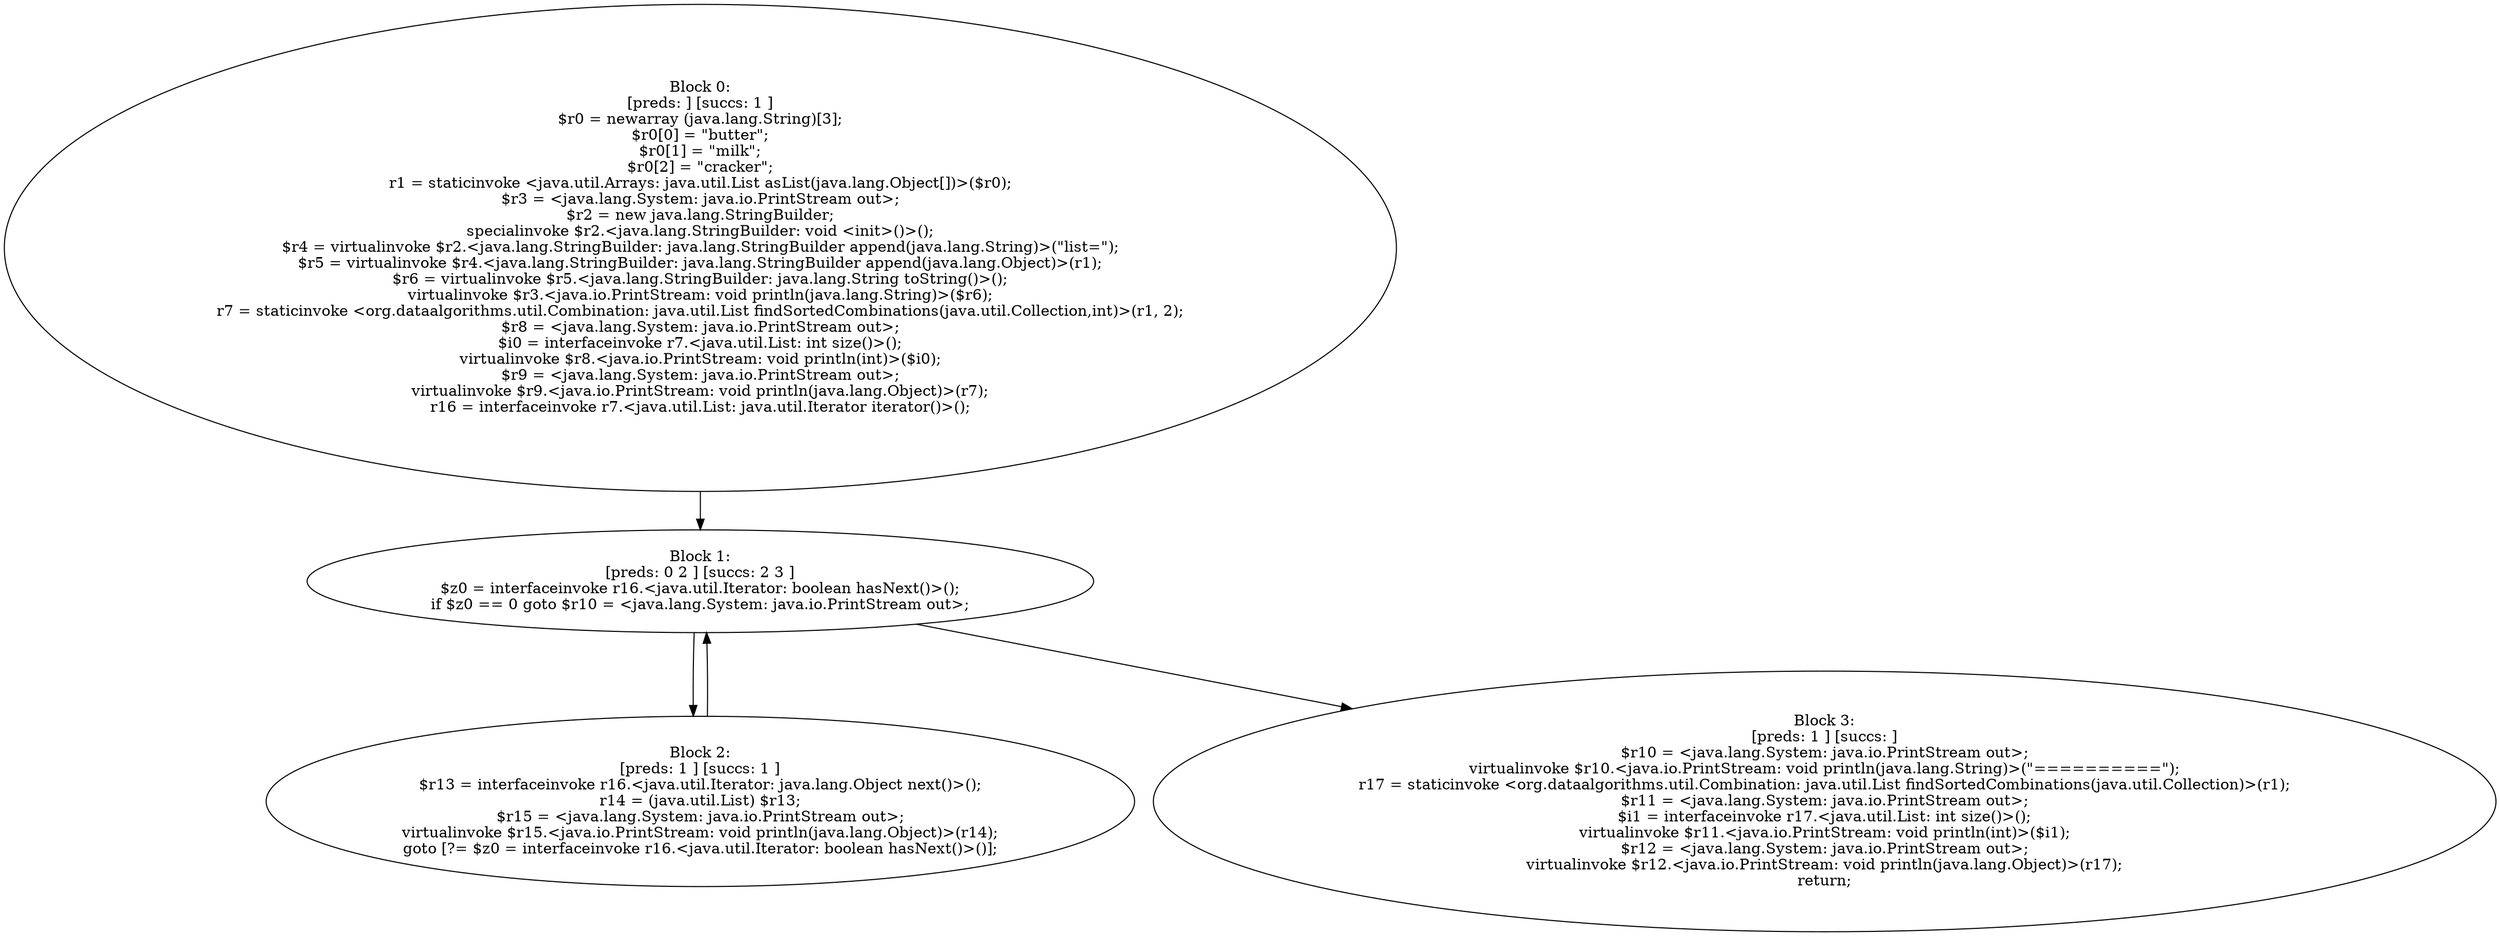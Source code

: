 digraph "unitGraph" {
    "Block 0:
[preds: ] [succs: 1 ]
$r0 = newarray (java.lang.String)[3];
$r0[0] = \"butter\";
$r0[1] = \"milk\";
$r0[2] = \"cracker\";
r1 = staticinvoke <java.util.Arrays: java.util.List asList(java.lang.Object[])>($r0);
$r3 = <java.lang.System: java.io.PrintStream out>;
$r2 = new java.lang.StringBuilder;
specialinvoke $r2.<java.lang.StringBuilder: void <init>()>();
$r4 = virtualinvoke $r2.<java.lang.StringBuilder: java.lang.StringBuilder append(java.lang.String)>(\"list=\");
$r5 = virtualinvoke $r4.<java.lang.StringBuilder: java.lang.StringBuilder append(java.lang.Object)>(r1);
$r6 = virtualinvoke $r5.<java.lang.StringBuilder: java.lang.String toString()>();
virtualinvoke $r3.<java.io.PrintStream: void println(java.lang.String)>($r6);
r7 = staticinvoke <org.dataalgorithms.util.Combination: java.util.List findSortedCombinations(java.util.Collection,int)>(r1, 2);
$r8 = <java.lang.System: java.io.PrintStream out>;
$i0 = interfaceinvoke r7.<java.util.List: int size()>();
virtualinvoke $r8.<java.io.PrintStream: void println(int)>($i0);
$r9 = <java.lang.System: java.io.PrintStream out>;
virtualinvoke $r9.<java.io.PrintStream: void println(java.lang.Object)>(r7);
r16 = interfaceinvoke r7.<java.util.List: java.util.Iterator iterator()>();
"
    "Block 1:
[preds: 0 2 ] [succs: 2 3 ]
$z0 = interfaceinvoke r16.<java.util.Iterator: boolean hasNext()>();
if $z0 == 0 goto $r10 = <java.lang.System: java.io.PrintStream out>;
"
    "Block 2:
[preds: 1 ] [succs: 1 ]
$r13 = interfaceinvoke r16.<java.util.Iterator: java.lang.Object next()>();
r14 = (java.util.List) $r13;
$r15 = <java.lang.System: java.io.PrintStream out>;
virtualinvoke $r15.<java.io.PrintStream: void println(java.lang.Object)>(r14);
goto [?= $z0 = interfaceinvoke r16.<java.util.Iterator: boolean hasNext()>()];
"
    "Block 3:
[preds: 1 ] [succs: ]
$r10 = <java.lang.System: java.io.PrintStream out>;
virtualinvoke $r10.<java.io.PrintStream: void println(java.lang.String)>(\"==========\");
r17 = staticinvoke <org.dataalgorithms.util.Combination: java.util.List findSortedCombinations(java.util.Collection)>(r1);
$r11 = <java.lang.System: java.io.PrintStream out>;
$i1 = interfaceinvoke r17.<java.util.List: int size()>();
virtualinvoke $r11.<java.io.PrintStream: void println(int)>($i1);
$r12 = <java.lang.System: java.io.PrintStream out>;
virtualinvoke $r12.<java.io.PrintStream: void println(java.lang.Object)>(r17);
return;
"
    "Block 0:
[preds: ] [succs: 1 ]
$r0 = newarray (java.lang.String)[3];
$r0[0] = \"butter\";
$r0[1] = \"milk\";
$r0[2] = \"cracker\";
r1 = staticinvoke <java.util.Arrays: java.util.List asList(java.lang.Object[])>($r0);
$r3 = <java.lang.System: java.io.PrintStream out>;
$r2 = new java.lang.StringBuilder;
specialinvoke $r2.<java.lang.StringBuilder: void <init>()>();
$r4 = virtualinvoke $r2.<java.lang.StringBuilder: java.lang.StringBuilder append(java.lang.String)>(\"list=\");
$r5 = virtualinvoke $r4.<java.lang.StringBuilder: java.lang.StringBuilder append(java.lang.Object)>(r1);
$r6 = virtualinvoke $r5.<java.lang.StringBuilder: java.lang.String toString()>();
virtualinvoke $r3.<java.io.PrintStream: void println(java.lang.String)>($r6);
r7 = staticinvoke <org.dataalgorithms.util.Combination: java.util.List findSortedCombinations(java.util.Collection,int)>(r1, 2);
$r8 = <java.lang.System: java.io.PrintStream out>;
$i0 = interfaceinvoke r7.<java.util.List: int size()>();
virtualinvoke $r8.<java.io.PrintStream: void println(int)>($i0);
$r9 = <java.lang.System: java.io.PrintStream out>;
virtualinvoke $r9.<java.io.PrintStream: void println(java.lang.Object)>(r7);
r16 = interfaceinvoke r7.<java.util.List: java.util.Iterator iterator()>();
"->"Block 1:
[preds: 0 2 ] [succs: 2 3 ]
$z0 = interfaceinvoke r16.<java.util.Iterator: boolean hasNext()>();
if $z0 == 0 goto $r10 = <java.lang.System: java.io.PrintStream out>;
";
    "Block 1:
[preds: 0 2 ] [succs: 2 3 ]
$z0 = interfaceinvoke r16.<java.util.Iterator: boolean hasNext()>();
if $z0 == 0 goto $r10 = <java.lang.System: java.io.PrintStream out>;
"->"Block 2:
[preds: 1 ] [succs: 1 ]
$r13 = interfaceinvoke r16.<java.util.Iterator: java.lang.Object next()>();
r14 = (java.util.List) $r13;
$r15 = <java.lang.System: java.io.PrintStream out>;
virtualinvoke $r15.<java.io.PrintStream: void println(java.lang.Object)>(r14);
goto [?= $z0 = interfaceinvoke r16.<java.util.Iterator: boolean hasNext()>()];
";
    "Block 1:
[preds: 0 2 ] [succs: 2 3 ]
$z0 = interfaceinvoke r16.<java.util.Iterator: boolean hasNext()>();
if $z0 == 0 goto $r10 = <java.lang.System: java.io.PrintStream out>;
"->"Block 3:
[preds: 1 ] [succs: ]
$r10 = <java.lang.System: java.io.PrintStream out>;
virtualinvoke $r10.<java.io.PrintStream: void println(java.lang.String)>(\"==========\");
r17 = staticinvoke <org.dataalgorithms.util.Combination: java.util.List findSortedCombinations(java.util.Collection)>(r1);
$r11 = <java.lang.System: java.io.PrintStream out>;
$i1 = interfaceinvoke r17.<java.util.List: int size()>();
virtualinvoke $r11.<java.io.PrintStream: void println(int)>($i1);
$r12 = <java.lang.System: java.io.PrintStream out>;
virtualinvoke $r12.<java.io.PrintStream: void println(java.lang.Object)>(r17);
return;
";
    "Block 2:
[preds: 1 ] [succs: 1 ]
$r13 = interfaceinvoke r16.<java.util.Iterator: java.lang.Object next()>();
r14 = (java.util.List) $r13;
$r15 = <java.lang.System: java.io.PrintStream out>;
virtualinvoke $r15.<java.io.PrintStream: void println(java.lang.Object)>(r14);
goto [?= $z0 = interfaceinvoke r16.<java.util.Iterator: boolean hasNext()>()];
"->"Block 1:
[preds: 0 2 ] [succs: 2 3 ]
$z0 = interfaceinvoke r16.<java.util.Iterator: boolean hasNext()>();
if $z0 == 0 goto $r10 = <java.lang.System: java.io.PrintStream out>;
";
}
